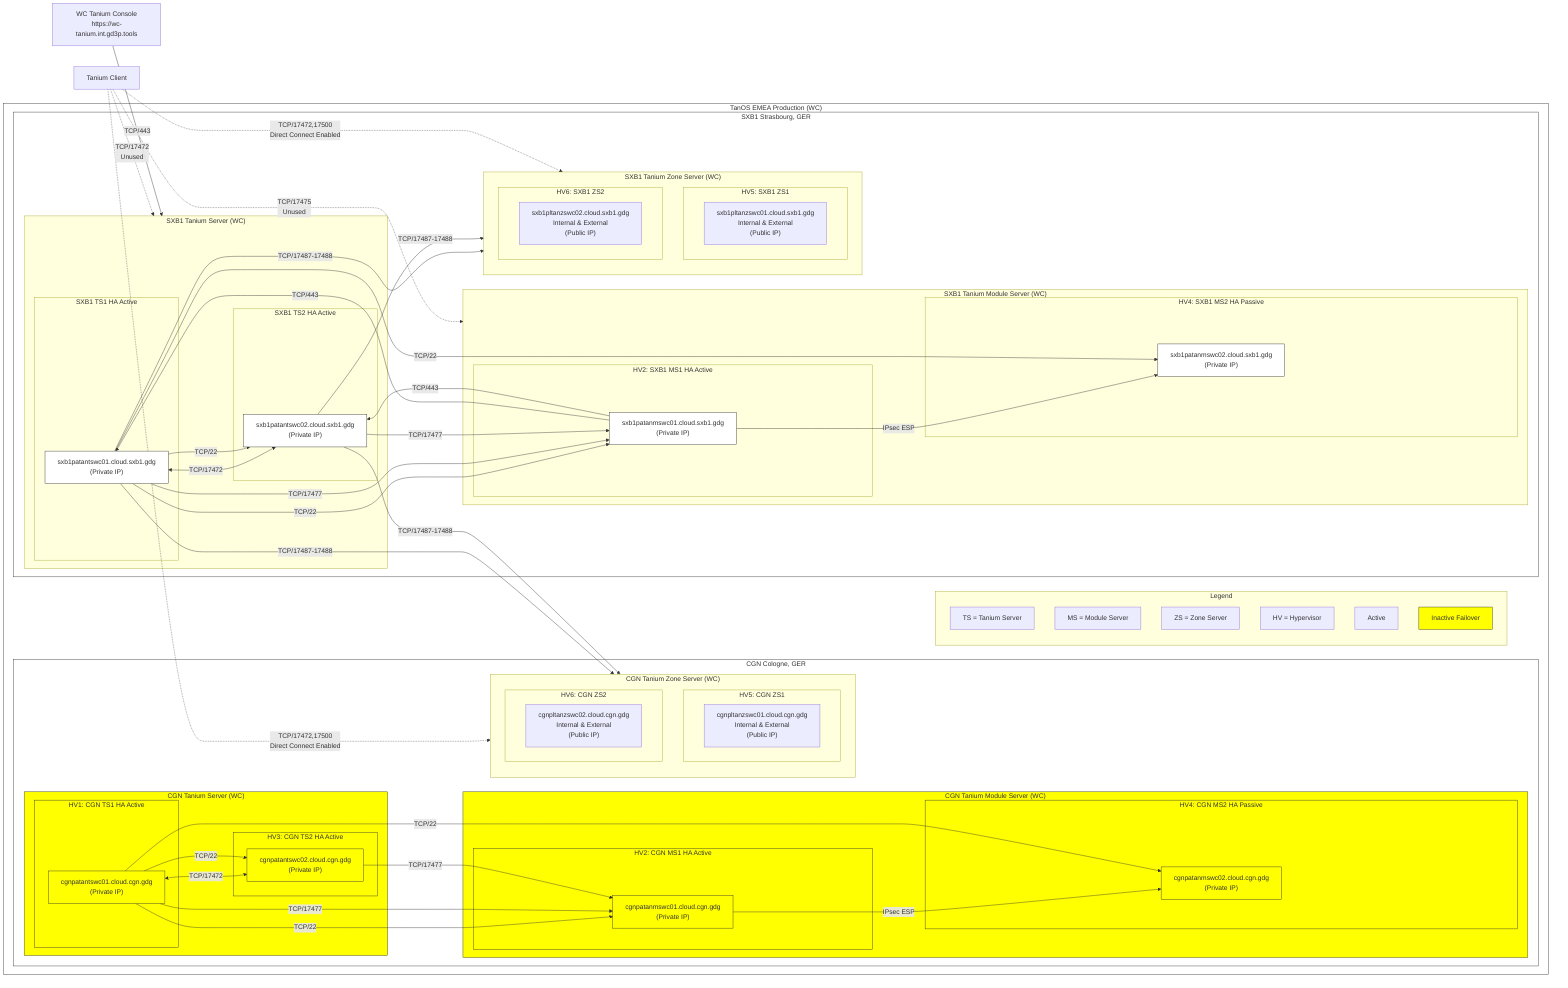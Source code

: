 flowchart LR
    %% Define nodes and subgraphs
    subgraph TanOS_EMEA_Prod["TanOS EMEA Production (WC)"]
        subgraph Legend["Legend"]
            TS["TS = Tanium Server"]
            MS["MS = Module Server"]
            ZS["ZS = Zone Server"]
            HV["HV = Hypervisor"]
            active["Active"]
            failover["Inactive Failover"]
            class failover yellow
        end
        subgraph CGN["CGN Cologne, GER"]
            subgraph TS_CGN["CGN Tanium Server (WC)"]
                %% Failover Cluster
                subgraph CGN_HV1["HV1: CGN TS1 HA Active"]
                    TS_CGN_1["cgnpatantswc01.cloud.cgn.gdg<br>(Private IP)"]
                    class TS_CGN_1 yellow
                end
                subgraph CGN_HV3["HV3: CGN TS2 HA Active"]
                    TS_CGN_2["cgnpatantswc02.cloud.cgn.gdg<br>(Private IP)"]
                    class TS_CGN_2 yellow
                end
                TS_CGN_1 <-->|"TCP/17472"| TS_CGN_2
            end
            subgraph MS_CGN["CGN Tanium Module Server (WC)"]
                subgraph CGN_HV2["HV2: CGN MS1 HA Active"]
                    MS_CGN_1["cgnpatanmswc01.cloud.cgn.gdg<br>(Private IP)"]
                    class MS_CGN_1 yellow
                end
                subgraph CGN_HV4["HV4: CGN MS2 HA Passive"]
                    MS_CGN_2["cgnpatanmswc02.cloud.cgn.gdg<br>(Private IP)"]
                    class MS_CGN_2 yellow
                end
                MS_CGN_1 -->|"IPsec ESP"| MS_CGN_2
            end
            subgraph ZS_CGN["CGN Tanium Zone Server (WC)"]
                %% Connects to Active Cluster
                subgraph CGN_HV5["HV5: CGN ZS1"]
                    ZS_CGN_1["cgnpltanzswc01.cloud.cgn.gdg<br/>Internal & External<br>(Public IP)"]
                end
                subgraph CGN_HV6["HV6: CGN ZS2"]
                    ZS_CGN_2["cgnpltanzswc02.cloud.cgn.gdg<br/>Internal & External<br>(Public IP)"]
                end
            end
        end
        subgraph SXB1["SXB1 Strasbourg, GER"]
            subgraph TS_SXB1["SXB1 Tanium Server (WC)"]
                %% Active Cluster
                subgraph SXB1_HV1["SXB1 TS1 HA Active"]
                    TS_SXB1_1["sxb1patantswc01.cloud.sxb1.gdg<br>(Private IP)"]
                    class TS_SXB1_1 white
                end
                subgraph SXB1_HV3["SXB1 TS2 HA Active"]
                    TS_SXB1_2["sxb1patantswc02.cloud.sxb1.gdg<br>(Private IP)"]
                    class TS_SXB1_2 white
                end
                TS_SXB1_1 <-->|"TCP/17472"| TS_SXB1_2
            end
            subgraph MS_SXB1["SXB1 Tanium Module Server (WC)"]
                subgraph SXB1_HV2["HV2: SXB1 MS1 HA Active"]
                    MS_SXB1_1["sxb1patanmswc01.cloud.sxb1.gdg<br>(Private IP)"]
                    class MS_SXB1_1 white
                end
                subgraph SXB1_HV4["HV4: SXB1 MS2 HA Passive"]
                    MS_SXB1_2["sxb1patanmswc02.cloud.sxb1.gdg<br>(Private IP)"]
                    class MS_SXB1_2 white
                end
                MS_SXB1_1 -->|"IPsec ESP"| MS_SXB1_2
            end
            subgraph ZS_SXB1["SXB1 Tanium Zone Server (WC)"]
                %% Connects to Active Cluster
                subgraph SXB1_HV5["HV5: SXB1 ZS1"]
                    ZS_SXB1_1["sxb1pltanzswc01.cloud.sxb1.gdg<br/>Internal & External<br>(Public IP)"]
                end
                subgraph SXB1_HV6["HV6: SXB1 ZS2"]
                    ZS_SXB1_2["sxb1pltanzswc02.cloud.sxb1.gdg<br/>Internal & External<br>(Public IP)"]
                end
            end
        end
    end

    %% Define nodes not part of a subgraph
    %%Title("TanOS Tanium Production"):::StyleGoDaddyProd
    %%TaniumClientInt["Tanium Client"]
    TaniumClientExt["Tanium Client"]
    TaniumConsole["WC Tanium Console<br/>https://wc-tanium.int.gd3p.tools"]
    %%RDPClient["RDP Client"]

    %% Define relationships
    TS_SXB1_1 -->|"TCP/22"| TS_SXB1_2 & MS_SXB1_1 & MS_SXB1_2
    TS_CGN_1 -->|"TCP/22"| TS_CGN_2 & MS_CGN_1 & MS_CGN_2
    TS_SXB1_1 & TS_SXB1_2 -->|"TCP/17487-17488"| ZS_SXB1  & ZS_CGN
    TS_SXB1_1 & TS_SXB1_2 -->|"TCP/17477"| MS_SXB1_1
    TS_CGN_1 & TS_CGN_2 -->|"TCP/17477"| MS_CGN_1
    MS_SXB1_1 -->|"TCP/443"| TS_SXB1_1 & TS_SXB1_2

    TaniumClientExt .->|"TCP/17472<br/>Unused"| TS_SXB1
    TaniumClientExt .->|"TCP/17475<br/>Unused"| MS_SXB1
    TaniumClientExt .->|"TCP/17472,17500<br/>Direct Connect Enabled"| ZS_SXB1 & ZS_CGN
    TaniumConsole -->|"TCP/443"| TS_SXB1

    %% Add hyperlinks
    click TaniumConsole "https://wc-tanium.int.gd3p.tools" "WC Tanium Console (VPN Required)"

    %% Define styles
    classDef StyleGoDaddyProd fill:#E22726,color:#000000,stroke:#FFFFFF,stroke-width:1px;
    classDef StyleGoDaddyProdEMEA fill:#FED317,color:#2F1C4C,stroke:#FADCD9,stroke-width:1px;
    classDef StyleGoDaddyDev fill:#00782E,color:#D8EFEF,stroke:#FFEEA9,stroke-width:1px;
    classDef yellow fill:#ff0,stroke:#333,stroke-width:1px;
    classDef white fill:#fff,stroke:#333,stroke-width:1px;

    class TanOS_EMEA_Prod white
    class CGN white
    class SXB1 white
    class TS_CGN yellow
    class MS_CGN yellow
    class CGN_HV1 yellow
    class CGN_HV2 yellow
    class CGN_HV3 yellow
    class CGN_HV4 yellow

    %% Assign styles
    %%class Title StyleGoDaddyProdEMEA;